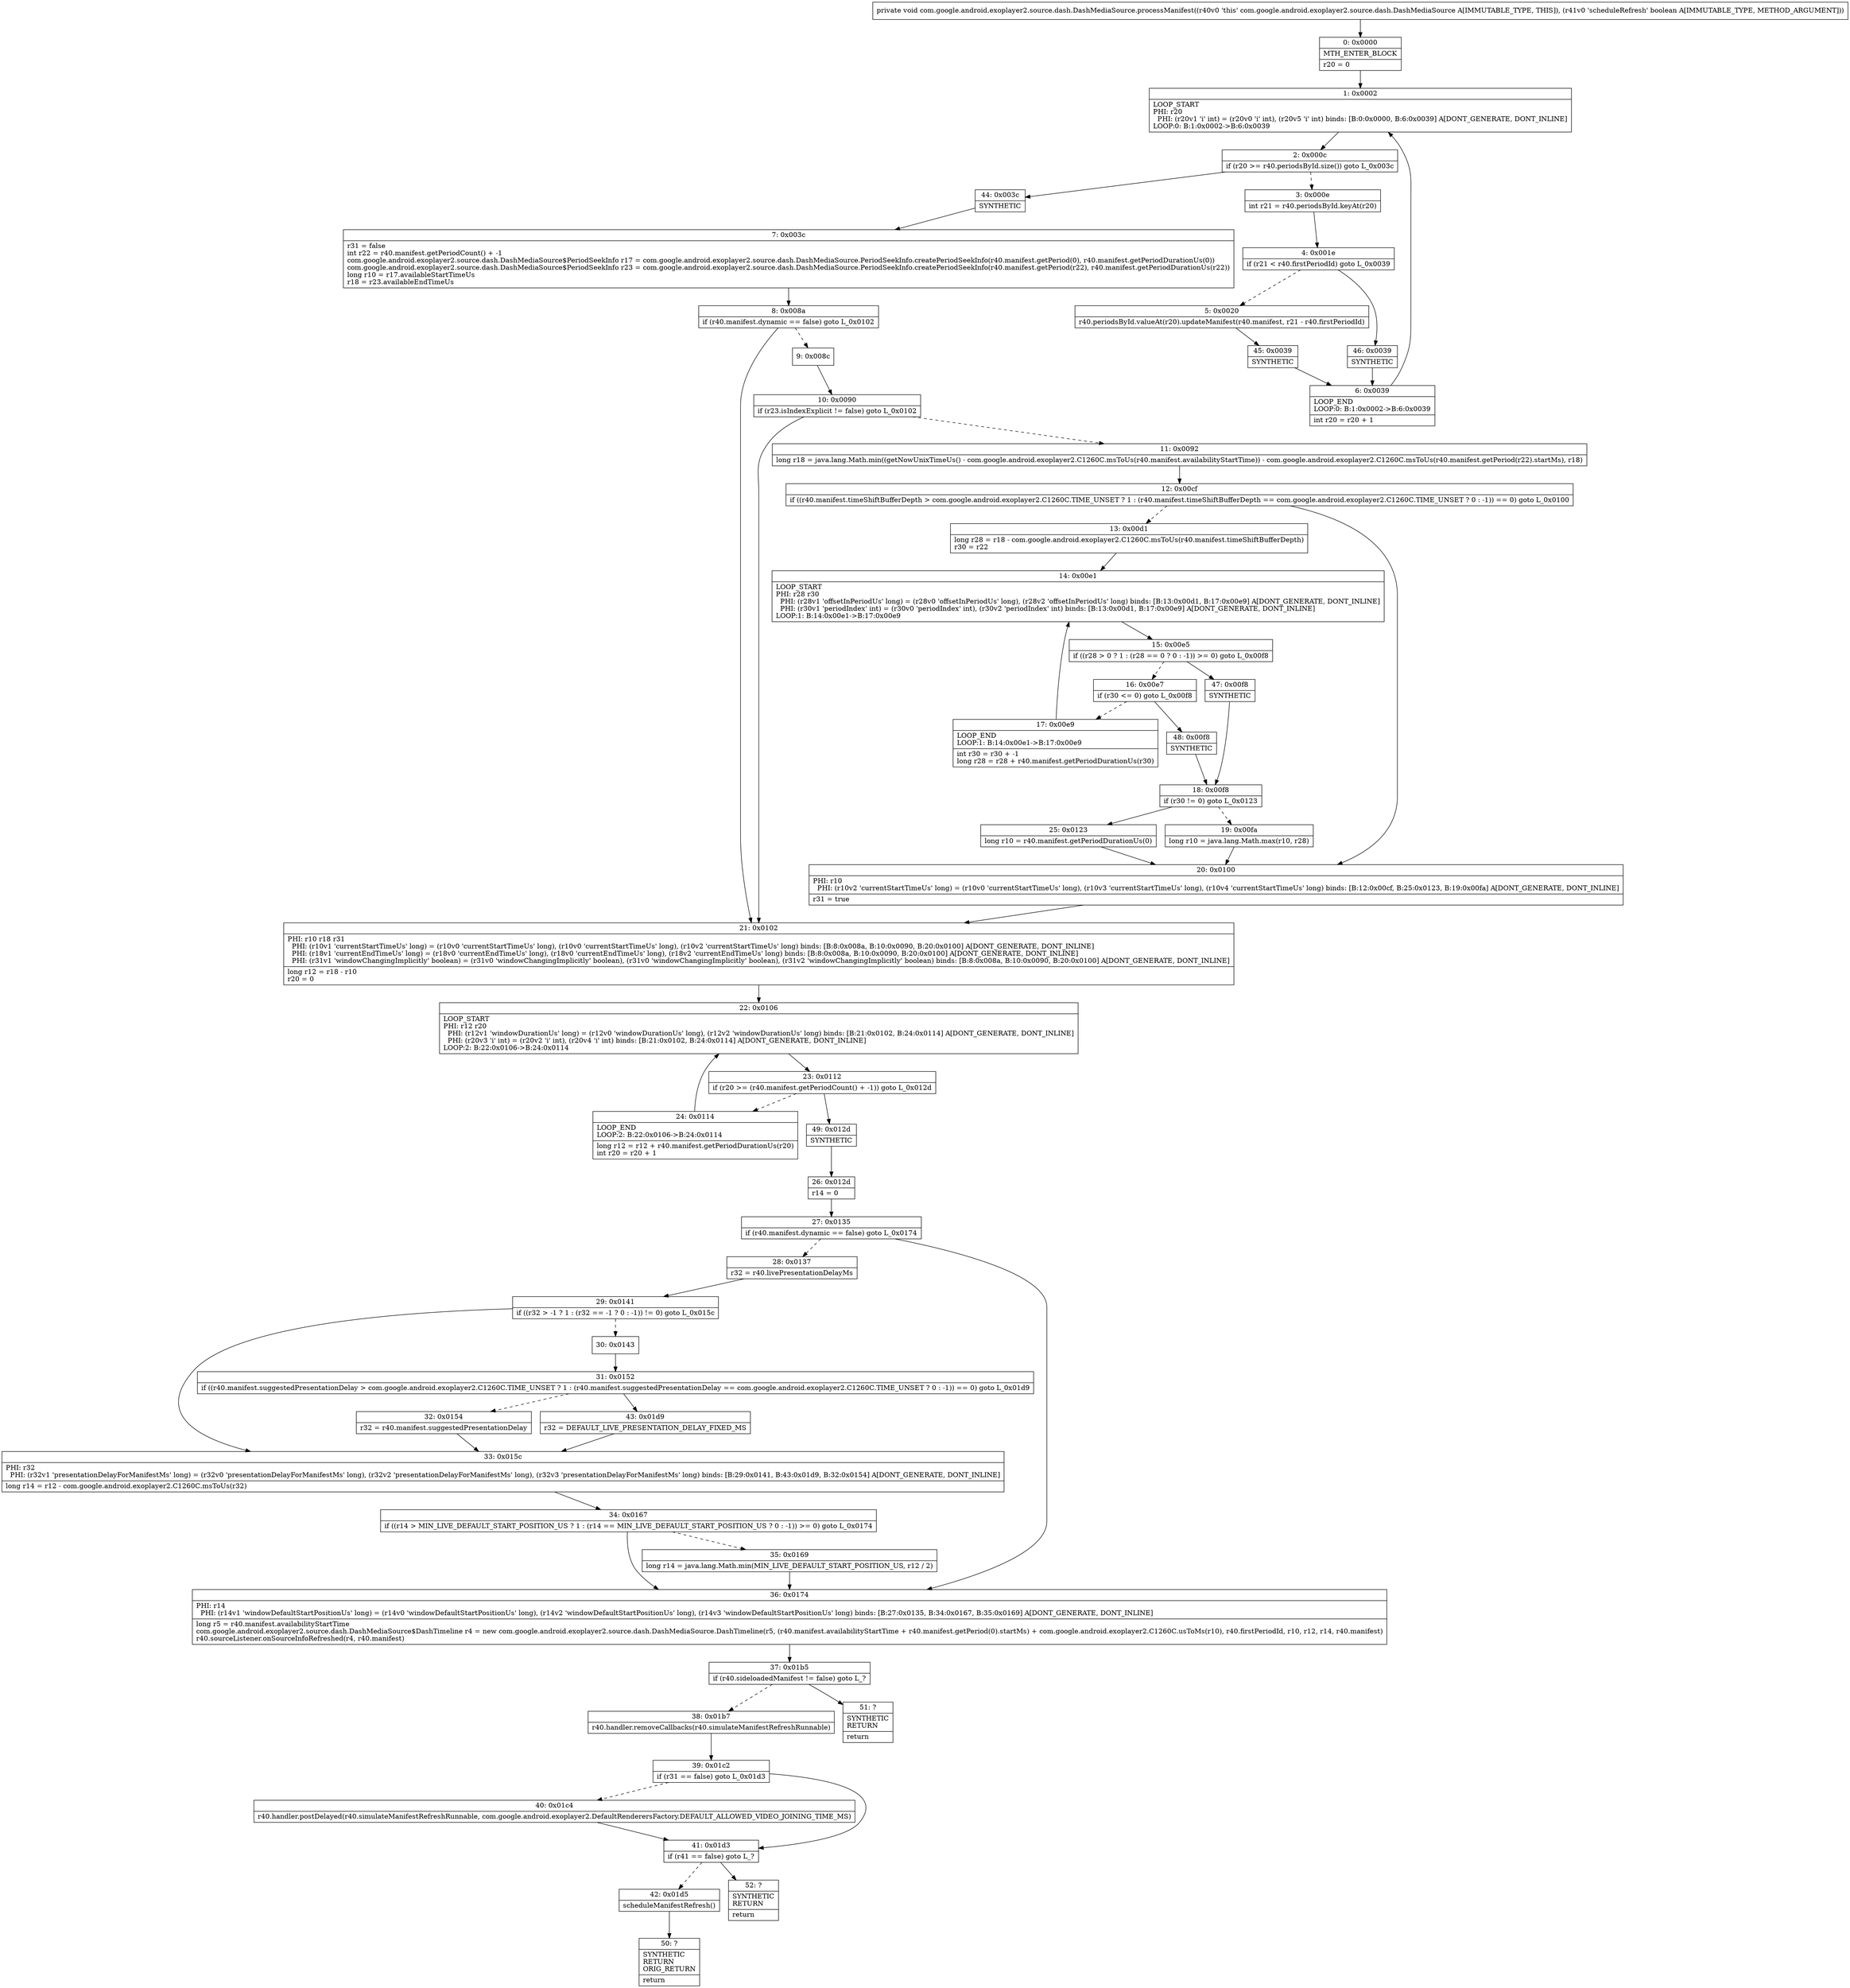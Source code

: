 digraph "CFG forcom.google.android.exoplayer2.source.dash.DashMediaSource.processManifest(Z)V" {
Node_0 [shape=record,label="{0\:\ 0x0000|MTH_ENTER_BLOCK\l|r20 = 0\l}"];
Node_1 [shape=record,label="{1\:\ 0x0002|LOOP_START\lPHI: r20 \l  PHI: (r20v1 'i' int) = (r20v0 'i' int), (r20v5 'i' int) binds: [B:0:0x0000, B:6:0x0039] A[DONT_GENERATE, DONT_INLINE]\lLOOP:0: B:1:0x0002\-\>B:6:0x0039\l}"];
Node_2 [shape=record,label="{2\:\ 0x000c|if (r20 \>= r40.periodsById.size()) goto L_0x003c\l}"];
Node_3 [shape=record,label="{3\:\ 0x000e|int r21 = r40.periodsById.keyAt(r20)\l}"];
Node_4 [shape=record,label="{4\:\ 0x001e|if (r21 \< r40.firstPeriodId) goto L_0x0039\l}"];
Node_5 [shape=record,label="{5\:\ 0x0020|r40.periodsById.valueAt(r20).updateManifest(r40.manifest, r21 \- r40.firstPeriodId)\l}"];
Node_6 [shape=record,label="{6\:\ 0x0039|LOOP_END\lLOOP:0: B:1:0x0002\-\>B:6:0x0039\l|int r20 = r20 + 1\l}"];
Node_7 [shape=record,label="{7\:\ 0x003c|r31 = false\lint r22 = r40.manifest.getPeriodCount() + \-1\lcom.google.android.exoplayer2.source.dash.DashMediaSource$PeriodSeekInfo r17 = com.google.android.exoplayer2.source.dash.DashMediaSource.PeriodSeekInfo.createPeriodSeekInfo(r40.manifest.getPeriod(0), r40.manifest.getPeriodDurationUs(0))\lcom.google.android.exoplayer2.source.dash.DashMediaSource$PeriodSeekInfo r23 = com.google.android.exoplayer2.source.dash.DashMediaSource.PeriodSeekInfo.createPeriodSeekInfo(r40.manifest.getPeriod(r22), r40.manifest.getPeriodDurationUs(r22))\llong r10 = r17.availableStartTimeUs\lr18 = r23.availableEndTimeUs\l}"];
Node_8 [shape=record,label="{8\:\ 0x008a|if (r40.manifest.dynamic == false) goto L_0x0102\l}"];
Node_9 [shape=record,label="{9\:\ 0x008c}"];
Node_10 [shape=record,label="{10\:\ 0x0090|if (r23.isIndexExplicit != false) goto L_0x0102\l}"];
Node_11 [shape=record,label="{11\:\ 0x0092|long r18 = java.lang.Math.min((getNowUnixTimeUs() \- com.google.android.exoplayer2.C1260C.msToUs(r40.manifest.availabilityStartTime)) \- com.google.android.exoplayer2.C1260C.msToUs(r40.manifest.getPeriod(r22).startMs), r18)\l}"];
Node_12 [shape=record,label="{12\:\ 0x00cf|if ((r40.manifest.timeShiftBufferDepth \> com.google.android.exoplayer2.C1260C.TIME_UNSET ? 1 : (r40.manifest.timeShiftBufferDepth == com.google.android.exoplayer2.C1260C.TIME_UNSET ? 0 : \-1)) == 0) goto L_0x0100\l}"];
Node_13 [shape=record,label="{13\:\ 0x00d1|long r28 = r18 \- com.google.android.exoplayer2.C1260C.msToUs(r40.manifest.timeShiftBufferDepth)\lr30 = r22\l}"];
Node_14 [shape=record,label="{14\:\ 0x00e1|LOOP_START\lPHI: r28 r30 \l  PHI: (r28v1 'offsetInPeriodUs' long) = (r28v0 'offsetInPeriodUs' long), (r28v2 'offsetInPeriodUs' long) binds: [B:13:0x00d1, B:17:0x00e9] A[DONT_GENERATE, DONT_INLINE]\l  PHI: (r30v1 'periodIndex' int) = (r30v0 'periodIndex' int), (r30v2 'periodIndex' int) binds: [B:13:0x00d1, B:17:0x00e9] A[DONT_GENERATE, DONT_INLINE]\lLOOP:1: B:14:0x00e1\-\>B:17:0x00e9\l}"];
Node_15 [shape=record,label="{15\:\ 0x00e5|if ((r28 \> 0 ? 1 : (r28 == 0 ? 0 : \-1)) \>= 0) goto L_0x00f8\l}"];
Node_16 [shape=record,label="{16\:\ 0x00e7|if (r30 \<= 0) goto L_0x00f8\l}"];
Node_17 [shape=record,label="{17\:\ 0x00e9|LOOP_END\lLOOP:1: B:14:0x00e1\-\>B:17:0x00e9\l|int r30 = r30 + \-1\llong r28 = r28 + r40.manifest.getPeriodDurationUs(r30)\l}"];
Node_18 [shape=record,label="{18\:\ 0x00f8|if (r30 != 0) goto L_0x0123\l}"];
Node_19 [shape=record,label="{19\:\ 0x00fa|long r10 = java.lang.Math.max(r10, r28)\l}"];
Node_20 [shape=record,label="{20\:\ 0x0100|PHI: r10 \l  PHI: (r10v2 'currentStartTimeUs' long) = (r10v0 'currentStartTimeUs' long), (r10v3 'currentStartTimeUs' long), (r10v4 'currentStartTimeUs' long) binds: [B:12:0x00cf, B:25:0x0123, B:19:0x00fa] A[DONT_GENERATE, DONT_INLINE]\l|r31 = true\l}"];
Node_21 [shape=record,label="{21\:\ 0x0102|PHI: r10 r18 r31 \l  PHI: (r10v1 'currentStartTimeUs' long) = (r10v0 'currentStartTimeUs' long), (r10v0 'currentStartTimeUs' long), (r10v2 'currentStartTimeUs' long) binds: [B:8:0x008a, B:10:0x0090, B:20:0x0100] A[DONT_GENERATE, DONT_INLINE]\l  PHI: (r18v1 'currentEndTimeUs' long) = (r18v0 'currentEndTimeUs' long), (r18v0 'currentEndTimeUs' long), (r18v2 'currentEndTimeUs' long) binds: [B:8:0x008a, B:10:0x0090, B:20:0x0100] A[DONT_GENERATE, DONT_INLINE]\l  PHI: (r31v1 'windowChangingImplicitly' boolean) = (r31v0 'windowChangingImplicitly' boolean), (r31v0 'windowChangingImplicitly' boolean), (r31v2 'windowChangingImplicitly' boolean) binds: [B:8:0x008a, B:10:0x0090, B:20:0x0100] A[DONT_GENERATE, DONT_INLINE]\l|long r12 = r18 \- r10\lr20 = 0\l}"];
Node_22 [shape=record,label="{22\:\ 0x0106|LOOP_START\lPHI: r12 r20 \l  PHI: (r12v1 'windowDurationUs' long) = (r12v0 'windowDurationUs' long), (r12v2 'windowDurationUs' long) binds: [B:21:0x0102, B:24:0x0114] A[DONT_GENERATE, DONT_INLINE]\l  PHI: (r20v3 'i' int) = (r20v2 'i' int), (r20v4 'i' int) binds: [B:21:0x0102, B:24:0x0114] A[DONT_GENERATE, DONT_INLINE]\lLOOP:2: B:22:0x0106\-\>B:24:0x0114\l}"];
Node_23 [shape=record,label="{23\:\ 0x0112|if (r20 \>= (r40.manifest.getPeriodCount() + \-1)) goto L_0x012d\l}"];
Node_24 [shape=record,label="{24\:\ 0x0114|LOOP_END\lLOOP:2: B:22:0x0106\-\>B:24:0x0114\l|long r12 = r12 + r40.manifest.getPeriodDurationUs(r20)\lint r20 = r20 + 1\l}"];
Node_25 [shape=record,label="{25\:\ 0x0123|long r10 = r40.manifest.getPeriodDurationUs(0)\l}"];
Node_26 [shape=record,label="{26\:\ 0x012d|r14 = 0\l}"];
Node_27 [shape=record,label="{27\:\ 0x0135|if (r40.manifest.dynamic == false) goto L_0x0174\l}"];
Node_28 [shape=record,label="{28\:\ 0x0137|r32 = r40.livePresentationDelayMs\l}"];
Node_29 [shape=record,label="{29\:\ 0x0141|if ((r32 \> \-1 ? 1 : (r32 == \-1 ? 0 : \-1)) != 0) goto L_0x015c\l}"];
Node_30 [shape=record,label="{30\:\ 0x0143}"];
Node_31 [shape=record,label="{31\:\ 0x0152|if ((r40.manifest.suggestedPresentationDelay \> com.google.android.exoplayer2.C1260C.TIME_UNSET ? 1 : (r40.manifest.suggestedPresentationDelay == com.google.android.exoplayer2.C1260C.TIME_UNSET ? 0 : \-1)) == 0) goto L_0x01d9\l}"];
Node_32 [shape=record,label="{32\:\ 0x0154|r32 = r40.manifest.suggestedPresentationDelay\l}"];
Node_33 [shape=record,label="{33\:\ 0x015c|PHI: r32 \l  PHI: (r32v1 'presentationDelayForManifestMs' long) = (r32v0 'presentationDelayForManifestMs' long), (r32v2 'presentationDelayForManifestMs' long), (r32v3 'presentationDelayForManifestMs' long) binds: [B:29:0x0141, B:43:0x01d9, B:32:0x0154] A[DONT_GENERATE, DONT_INLINE]\l|long r14 = r12 \- com.google.android.exoplayer2.C1260C.msToUs(r32)\l}"];
Node_34 [shape=record,label="{34\:\ 0x0167|if ((r14 \> MIN_LIVE_DEFAULT_START_POSITION_US ? 1 : (r14 == MIN_LIVE_DEFAULT_START_POSITION_US ? 0 : \-1)) \>= 0) goto L_0x0174\l}"];
Node_35 [shape=record,label="{35\:\ 0x0169|long r14 = java.lang.Math.min(MIN_LIVE_DEFAULT_START_POSITION_US, r12 \/ 2)\l}"];
Node_36 [shape=record,label="{36\:\ 0x0174|PHI: r14 \l  PHI: (r14v1 'windowDefaultStartPositionUs' long) = (r14v0 'windowDefaultStartPositionUs' long), (r14v2 'windowDefaultStartPositionUs' long), (r14v3 'windowDefaultStartPositionUs' long) binds: [B:27:0x0135, B:34:0x0167, B:35:0x0169] A[DONT_GENERATE, DONT_INLINE]\l|long r5 = r40.manifest.availabilityStartTime\lcom.google.android.exoplayer2.source.dash.DashMediaSource$DashTimeline r4 = new com.google.android.exoplayer2.source.dash.DashMediaSource.DashTimeline(r5, (r40.manifest.availabilityStartTime + r40.manifest.getPeriod(0).startMs) + com.google.android.exoplayer2.C1260C.usToMs(r10), r40.firstPeriodId, r10, r12, r14, r40.manifest)\lr40.sourceListener.onSourceInfoRefreshed(r4, r40.manifest)\l}"];
Node_37 [shape=record,label="{37\:\ 0x01b5|if (r40.sideloadedManifest != false) goto L_?\l}"];
Node_38 [shape=record,label="{38\:\ 0x01b7|r40.handler.removeCallbacks(r40.simulateManifestRefreshRunnable)\l}"];
Node_39 [shape=record,label="{39\:\ 0x01c2|if (r31 == false) goto L_0x01d3\l}"];
Node_40 [shape=record,label="{40\:\ 0x01c4|r40.handler.postDelayed(r40.simulateManifestRefreshRunnable, com.google.android.exoplayer2.DefaultRenderersFactory.DEFAULT_ALLOWED_VIDEO_JOINING_TIME_MS)\l}"];
Node_41 [shape=record,label="{41\:\ 0x01d3|if (r41 == false) goto L_?\l}"];
Node_42 [shape=record,label="{42\:\ 0x01d5|scheduleManifestRefresh()\l}"];
Node_43 [shape=record,label="{43\:\ 0x01d9|r32 = DEFAULT_LIVE_PRESENTATION_DELAY_FIXED_MS\l}"];
Node_44 [shape=record,label="{44\:\ 0x003c|SYNTHETIC\l}"];
Node_45 [shape=record,label="{45\:\ 0x0039|SYNTHETIC\l}"];
Node_46 [shape=record,label="{46\:\ 0x0039|SYNTHETIC\l}"];
Node_47 [shape=record,label="{47\:\ 0x00f8|SYNTHETIC\l}"];
Node_48 [shape=record,label="{48\:\ 0x00f8|SYNTHETIC\l}"];
Node_49 [shape=record,label="{49\:\ 0x012d|SYNTHETIC\l}"];
Node_50 [shape=record,label="{50\:\ ?|SYNTHETIC\lRETURN\lORIG_RETURN\l|return\l}"];
Node_51 [shape=record,label="{51\:\ ?|SYNTHETIC\lRETURN\l|return\l}"];
Node_52 [shape=record,label="{52\:\ ?|SYNTHETIC\lRETURN\l|return\l}"];
MethodNode[shape=record,label="{private void com.google.android.exoplayer2.source.dash.DashMediaSource.processManifest((r40v0 'this' com.google.android.exoplayer2.source.dash.DashMediaSource A[IMMUTABLE_TYPE, THIS]), (r41v0 'scheduleRefresh' boolean A[IMMUTABLE_TYPE, METHOD_ARGUMENT])) }"];
MethodNode -> Node_0;
Node_0 -> Node_1;
Node_1 -> Node_2;
Node_2 -> Node_3[style=dashed];
Node_2 -> Node_44;
Node_3 -> Node_4;
Node_4 -> Node_5[style=dashed];
Node_4 -> Node_46;
Node_5 -> Node_45;
Node_6 -> Node_1;
Node_7 -> Node_8;
Node_8 -> Node_9[style=dashed];
Node_8 -> Node_21;
Node_9 -> Node_10;
Node_10 -> Node_11[style=dashed];
Node_10 -> Node_21;
Node_11 -> Node_12;
Node_12 -> Node_13[style=dashed];
Node_12 -> Node_20;
Node_13 -> Node_14;
Node_14 -> Node_15;
Node_15 -> Node_16[style=dashed];
Node_15 -> Node_47;
Node_16 -> Node_17[style=dashed];
Node_16 -> Node_48;
Node_17 -> Node_14;
Node_18 -> Node_19[style=dashed];
Node_18 -> Node_25;
Node_19 -> Node_20;
Node_20 -> Node_21;
Node_21 -> Node_22;
Node_22 -> Node_23;
Node_23 -> Node_24[style=dashed];
Node_23 -> Node_49;
Node_24 -> Node_22;
Node_25 -> Node_20;
Node_26 -> Node_27;
Node_27 -> Node_28[style=dashed];
Node_27 -> Node_36;
Node_28 -> Node_29;
Node_29 -> Node_30[style=dashed];
Node_29 -> Node_33;
Node_30 -> Node_31;
Node_31 -> Node_32[style=dashed];
Node_31 -> Node_43;
Node_32 -> Node_33;
Node_33 -> Node_34;
Node_34 -> Node_35[style=dashed];
Node_34 -> Node_36;
Node_35 -> Node_36;
Node_36 -> Node_37;
Node_37 -> Node_38[style=dashed];
Node_37 -> Node_51;
Node_38 -> Node_39;
Node_39 -> Node_40[style=dashed];
Node_39 -> Node_41;
Node_40 -> Node_41;
Node_41 -> Node_42[style=dashed];
Node_41 -> Node_52;
Node_42 -> Node_50;
Node_43 -> Node_33;
Node_44 -> Node_7;
Node_45 -> Node_6;
Node_46 -> Node_6;
Node_47 -> Node_18;
Node_48 -> Node_18;
Node_49 -> Node_26;
}

